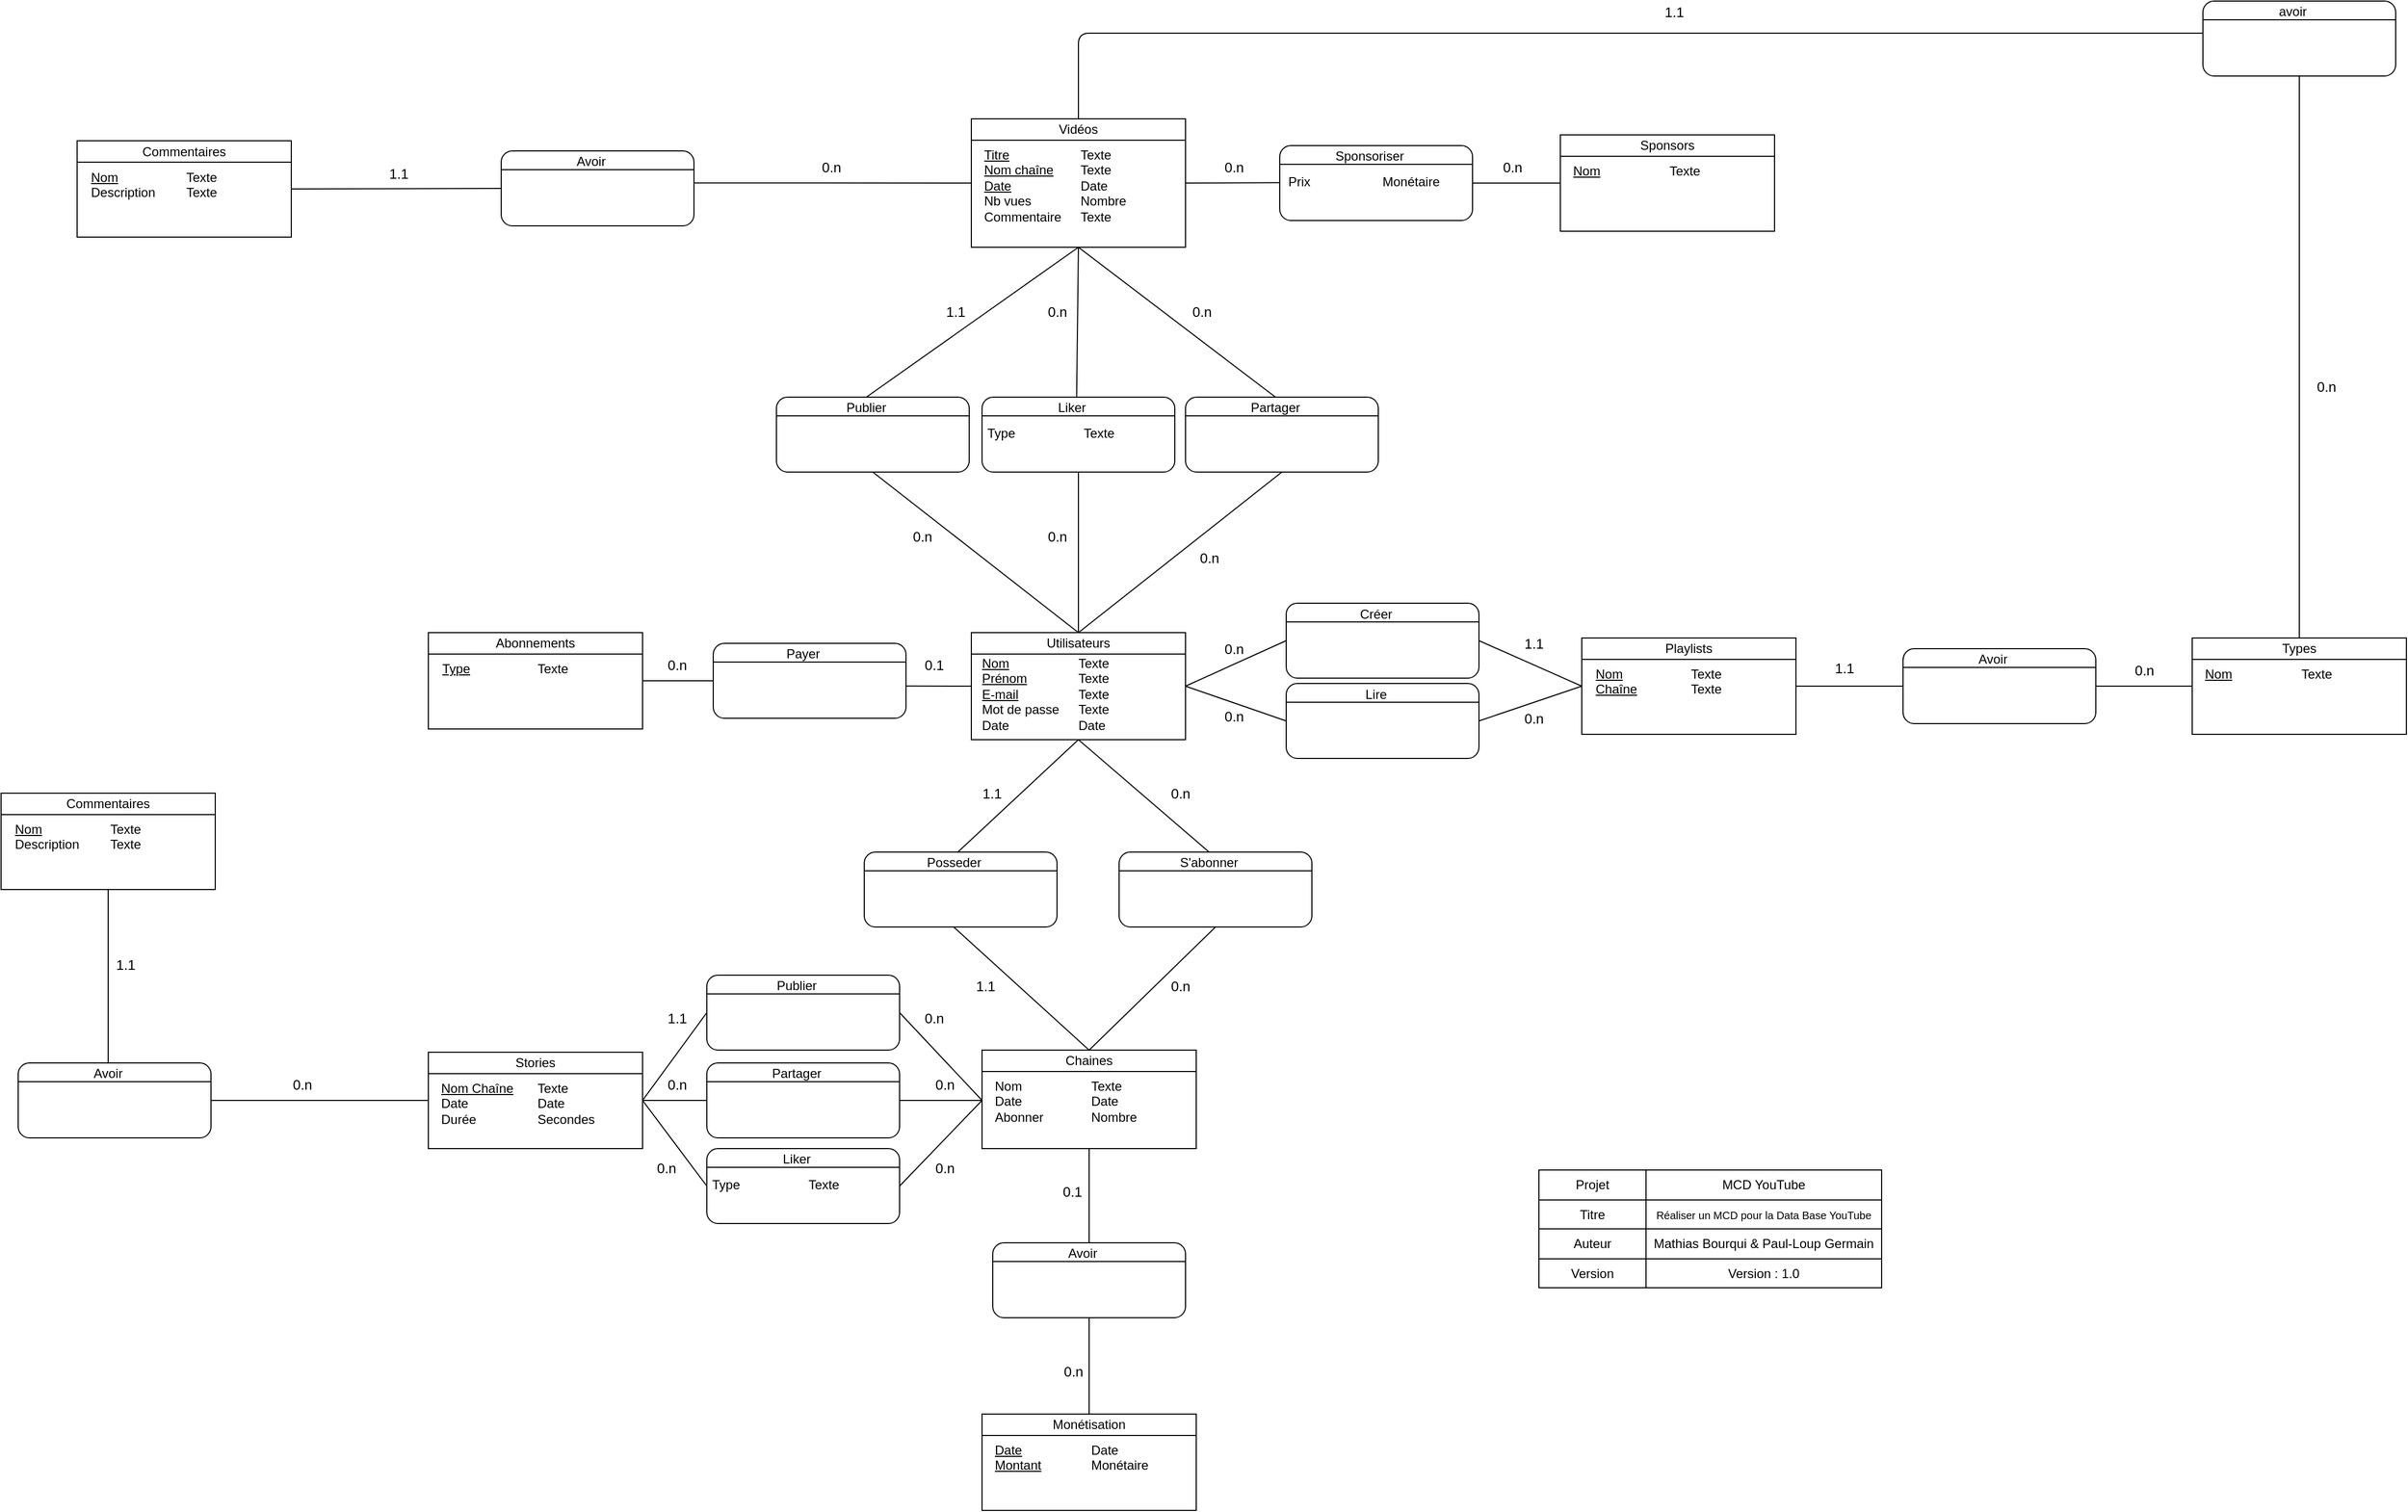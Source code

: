 <mxfile version="13.9.9" type="device"><diagram name="Page-1" id="2ca16b54-16f6-2749-3443-fa8db7711227"><mxGraphModel dx="4720" dy="3570" grid="1" gridSize="10" guides="1" tooltips="1" connect="1" arrows="1" fold="1" page="1" pageScale="1" pageWidth="1100" pageHeight="850" background="#ffffff" math="0" shadow="0"><root><mxCell id="0"/><mxCell id="1" parent="0"/><mxCell id="2ed32ef02a7f4228-1" value="&lt;div style=&quot;box-sizing: border-box ; width: 100% ; padding: 2px&quot;&gt;&lt;br&gt;&lt;/div&gt;" style="verticalAlign=top;align=center;overflow=fill;html=1;rounded=0;shadow=0;comic=0;labelBackgroundColor=none;strokeColor=#000000;strokeWidth=1;fillColor=#ffffff;fontFamily=Verdana;fontSize=12;fontColor=#000000;" parent="1" vertex="1"><mxGeometry x="570" y="250" width="200" height="100" as="geometry"/></mxCell><mxCell id="Gy9qdy7r6_L6vcuzWhop-12" value="&lt;div style=&quot;box-sizing: border-box ; width: 100% ; padding: 2px&quot;&gt;&lt;br&gt;&lt;/div&gt;" style="verticalAlign=top;align=center;overflow=fill;html=1;rounded=1;shadow=0;comic=0;labelBackgroundColor=none;strokeColor=#000000;strokeWidth=1;fillColor=#ffffff;fontFamily=Verdana;fontSize=12;fontColor=#000000;" parent="1" vertex="1"><mxGeometry x="388" y="30" width="180" height="70" as="geometry"/></mxCell><mxCell id="Gy9qdy7r6_L6vcuzWhop-16" value="&lt;div style=&quot;box-sizing: border-box ; width: 100% ; padding: 2px&quot;&gt;&lt;br&gt;&lt;/div&gt;" style="verticalAlign=top;align=center;overflow=fill;html=1;rounded=0;shadow=0;comic=0;labelBackgroundColor=none;strokeColor=#000000;strokeWidth=1;fillColor=#ffffff;fontFamily=Verdana;fontSize=12;fontColor=#000000;" parent="1" vertex="1"><mxGeometry x="570" y="-230" width="200" height="120" as="geometry"/></mxCell><mxCell id="SjU_2BTI9DgWFUzOwO9X-2" value="Utilisateurs" style="rounded=0;whiteSpace=wrap;html=1;" parent="1" vertex="1"><mxGeometry x="570" y="250" width="200" height="20" as="geometry"/></mxCell><mxCell id="SjU_2BTI9DgWFUzOwO9X-3" value="Vidéos" style="rounded=0;whiteSpace=wrap;html=1;" parent="1" vertex="1"><mxGeometry x="570" y="-230" width="200" height="20" as="geometry"/></mxCell><mxCell id="SjU_2BTI9DgWFUzOwO9X-4" value="&lt;u&gt;Nom&lt;/u&gt;&lt;br&gt;&lt;u&gt;Prénom&lt;/u&gt;&lt;br&gt;&lt;u&gt;E-mail&lt;/u&gt;&lt;br&gt;Mot de passe&lt;br&gt;Date" style="text;html=1;strokeColor=none;fillColor=none;align=left;verticalAlign=top;whiteSpace=wrap;rounded=0;" parent="1" vertex="1"><mxGeometry x="578" y="265" width="90" height="75" as="geometry"/></mxCell><mxCell id="SjU_2BTI9DgWFUzOwO9X-6" value="Texte&lt;br&gt;Texte&lt;br&gt;Texte&lt;br&gt;Texte&lt;br&gt;Date" style="text;html=1;strokeColor=none;fillColor=none;align=left;verticalAlign=top;whiteSpace=wrap;rounded=0;" parent="1" vertex="1"><mxGeometry x="668" y="265" width="90" height="75" as="geometry"/></mxCell><mxCell id="SjU_2BTI9DgWFUzOwO9X-8" value="&lt;u&gt;Titre&lt;/u&gt;&lt;br&gt;&lt;u&gt;Nom chaîne&lt;/u&gt;&lt;br&gt;&lt;u&gt;Date&lt;/u&gt;&lt;br&gt;Nb vues&lt;br&gt;Commentaire" style="text;html=1;strokeColor=none;fillColor=none;align=left;verticalAlign=top;whiteSpace=wrap;rounded=0;" parent="1" vertex="1"><mxGeometry x="580" y="-210" width="90" height="100" as="geometry"/></mxCell><mxCell id="SjU_2BTI9DgWFUzOwO9X-10" value="Texte&lt;br&gt;Texte&lt;br&gt;Date&lt;br&gt;Nombre&lt;br&gt;Texte" style="text;html=1;strokeColor=none;fillColor=none;align=left;verticalAlign=top;whiteSpace=wrap;rounded=0;" parent="1" vertex="1"><mxGeometry x="670" y="-210" width="90" height="100" as="geometry"/></mxCell><mxCell id="SjU_2BTI9DgWFUzOwO9X-13" value="" style="endArrow=none;html=1;entryX=1;entryY=0.25;entryDx=0;entryDy=0;exitX=0;exitY=0.25;exitDx=0;exitDy=0;" parent="1" source="Gy9qdy7r6_L6vcuzWhop-12" target="Gy9qdy7r6_L6vcuzWhop-12" edge="1"><mxGeometry width="50" height="50" relative="1" as="geometry"><mxPoint x="108" y="180" as="sourcePoint"/><mxPoint x="158" y="130" as="targetPoint"/></mxGeometry></mxCell><mxCell id="SjU_2BTI9DgWFUzOwO9X-14" value="Publier" style="text;html=1;strokeColor=none;fillColor=none;align=center;verticalAlign=middle;whiteSpace=wrap;rounded=0;" parent="1" vertex="1"><mxGeometry x="412" y="30" width="120" height="20" as="geometry"/></mxCell><mxCell id="T0Hc3pSAEqjk6suuljC6-1" value="" style="shape=table;html=1;whiteSpace=wrap;startSize=0;container=1;collapsible=0;childLayout=tableLayout;" parent="1" vertex="1"><mxGeometry x="1100" y="752" width="320" height="110" as="geometry"/></mxCell><mxCell id="T0Hc3pSAEqjk6suuljC6-2" value="" style="shape=partialRectangle;html=1;whiteSpace=wrap;collapsible=0;dropTarget=0;pointerEvents=0;fillColor=none;top=0;left=0;bottom=0;right=0;points=[[0,0.5],[1,0.5]];portConstraint=eastwest;" parent="T0Hc3pSAEqjk6suuljC6-1" vertex="1"><mxGeometry width="320" height="28" as="geometry"/></mxCell><mxCell id="T0Hc3pSAEqjk6suuljC6-3" value="Projet" style="shape=partialRectangle;html=1;whiteSpace=wrap;connectable=0;overflow=hidden;fillColor=none;top=0;left=0;bottom=0;right=0;" parent="T0Hc3pSAEqjk6suuljC6-2" vertex="1"><mxGeometry width="100" height="28" as="geometry"><mxRectangle width="100" height="28" as="alternateBounds"/></mxGeometry></mxCell><mxCell id="T0Hc3pSAEqjk6suuljC6-4" value="MCD YouTube" style="shape=partialRectangle;html=1;whiteSpace=wrap;connectable=0;overflow=hidden;fillColor=none;top=0;left=0;bottom=0;right=0;" parent="T0Hc3pSAEqjk6suuljC6-2" vertex="1"><mxGeometry x="100" width="220" height="28" as="geometry"><mxRectangle width="220" height="28" as="alternateBounds"/></mxGeometry></mxCell><mxCell id="T0Hc3pSAEqjk6suuljC6-5" value="" style="shape=partialRectangle;html=1;whiteSpace=wrap;collapsible=0;dropTarget=0;pointerEvents=0;fillColor=none;top=0;left=0;bottom=0;right=0;points=[[0,0.5],[1,0.5]];portConstraint=eastwest;" parent="T0Hc3pSAEqjk6suuljC6-1" vertex="1"><mxGeometry y="28" width="320" height="27" as="geometry"/></mxCell><mxCell id="T0Hc3pSAEqjk6suuljC6-6" value="Titre" style="shape=partialRectangle;html=1;whiteSpace=wrap;connectable=0;overflow=hidden;fillColor=none;top=0;left=0;bottom=0;right=0;" parent="T0Hc3pSAEqjk6suuljC6-5" vertex="1"><mxGeometry width="100" height="27" as="geometry"><mxRectangle width="100" height="27" as="alternateBounds"/></mxGeometry></mxCell><mxCell id="T0Hc3pSAEqjk6suuljC6-7" value="&lt;font style=&quot;font-size: 10px&quot;&gt;Réaliser un MCD pour la Data Base YouTube&lt;/font&gt;" style="shape=partialRectangle;html=1;whiteSpace=wrap;connectable=0;overflow=hidden;fillColor=none;top=0;left=0;bottom=0;right=0;" parent="T0Hc3pSAEqjk6suuljC6-5" vertex="1"><mxGeometry x="100" width="220" height="27" as="geometry"><mxRectangle width="220" height="27" as="alternateBounds"/></mxGeometry></mxCell><mxCell id="T0Hc3pSAEqjk6suuljC6-8" value="" style="shape=partialRectangle;html=1;whiteSpace=wrap;collapsible=0;dropTarget=0;pointerEvents=0;fillColor=none;top=0;left=0;bottom=0;right=0;points=[[0,0.5],[1,0.5]];portConstraint=eastwest;" parent="T0Hc3pSAEqjk6suuljC6-1" vertex="1"><mxGeometry y="55" width="320" height="28" as="geometry"/></mxCell><mxCell id="T0Hc3pSAEqjk6suuljC6-9" value="Auteur" style="shape=partialRectangle;html=1;whiteSpace=wrap;connectable=0;overflow=hidden;fillColor=none;top=0;left=0;bottom=0;right=0;" parent="T0Hc3pSAEqjk6suuljC6-8" vertex="1"><mxGeometry width="100" height="28" as="geometry"><mxRectangle width="100" height="28" as="alternateBounds"/></mxGeometry></mxCell><mxCell id="T0Hc3pSAEqjk6suuljC6-10" value="Mathias Bourqui &amp;amp; Paul-Loup Germain" style="shape=partialRectangle;html=1;whiteSpace=wrap;connectable=0;overflow=hidden;fillColor=none;top=0;left=0;bottom=0;right=0;" parent="T0Hc3pSAEqjk6suuljC6-8" vertex="1"><mxGeometry x="100" width="220" height="28" as="geometry"><mxRectangle width="220" height="28" as="alternateBounds"/></mxGeometry></mxCell><mxCell id="T0Hc3pSAEqjk6suuljC6-11" value="" style="shape=partialRectangle;html=1;whiteSpace=wrap;collapsible=0;dropTarget=0;pointerEvents=0;fillColor=none;top=0;left=0;bottom=0;right=0;points=[[0,0.5],[1,0.5]];portConstraint=eastwest;" parent="T0Hc3pSAEqjk6suuljC6-1" vertex="1"><mxGeometry y="83" width="320" height="27" as="geometry"/></mxCell><mxCell id="T0Hc3pSAEqjk6suuljC6-12" value="Version" style="shape=partialRectangle;html=1;whiteSpace=wrap;connectable=0;overflow=hidden;fillColor=none;top=0;left=0;bottom=0;right=0;" parent="T0Hc3pSAEqjk6suuljC6-11" vertex="1"><mxGeometry width="100" height="27" as="geometry"><mxRectangle width="100" height="27" as="alternateBounds"/></mxGeometry></mxCell><mxCell id="T0Hc3pSAEqjk6suuljC6-13" value="Version : 1.0" style="shape=partialRectangle;html=1;whiteSpace=wrap;connectable=0;overflow=hidden;fillColor=none;top=0;left=0;bottom=0;right=0;" parent="T0Hc3pSAEqjk6suuljC6-11" vertex="1"><mxGeometry x="100" width="220" height="27" as="geometry"><mxRectangle width="220" height="27" as="alternateBounds"/></mxGeometry></mxCell><mxCell id="DXN9fghOhobThYDQpGp4-1" value="&lt;div style=&quot;box-sizing: border-box ; width: 100% ; padding: 2px&quot;&gt;&lt;br&gt;&lt;/div&gt;" style="verticalAlign=top;align=center;overflow=fill;html=1;rounded=1;shadow=0;comic=0;labelBackgroundColor=none;strokeColor=#000000;strokeWidth=1;fillColor=#ffffff;fontFamily=Verdana;fontSize=12;fontColor=#000000;" parent="1" vertex="1"><mxGeometry x="580" y="30" width="180" height="70" as="geometry"/></mxCell><mxCell id="DXN9fghOhobThYDQpGp4-3" value="" style="endArrow=none;html=1;entryX=1;entryY=0.25;entryDx=0;entryDy=0;exitX=0;exitY=0.25;exitDx=0;exitDy=0;" parent="1" source="DXN9fghOhobThYDQpGp4-1" target="DXN9fghOhobThYDQpGp4-1" edge="1"><mxGeometry width="50" height="50" relative="1" as="geometry"><mxPoint x="300" y="180" as="sourcePoint"/><mxPoint x="350" y="130" as="targetPoint"/></mxGeometry></mxCell><mxCell id="DXN9fghOhobThYDQpGp4-4" value="Liker" style="text;html=1;strokeColor=none;fillColor=none;align=center;verticalAlign=middle;whiteSpace=wrap;rounded=0;" parent="1" vertex="1"><mxGeometry x="604" y="30" width="120" height="20" as="geometry"/></mxCell><mxCell id="DXN9fghOhobThYDQpGp4-9" value="&lt;div style=&quot;box-sizing: border-box ; width: 100% ; padding: 2px&quot;&gt;&lt;br&gt;&lt;/div&gt;" style="verticalAlign=top;align=center;overflow=fill;html=1;rounded=1;shadow=0;comic=0;labelBackgroundColor=none;strokeColor=#000000;strokeWidth=1;fillColor=#ffffff;fontFamily=Verdana;fontSize=12;fontColor=#000000;" parent="1" vertex="1"><mxGeometry x="770" y="30" width="180" height="70" as="geometry"/></mxCell><mxCell id="DXN9fghOhobThYDQpGp4-11" value="" style="endArrow=none;html=1;entryX=1;entryY=0.25;entryDx=0;entryDy=0;exitX=0;exitY=0.25;exitDx=0;exitDy=0;" parent="1" source="DXN9fghOhobThYDQpGp4-9" target="DXN9fghOhobThYDQpGp4-9" edge="1"><mxGeometry width="50" height="50" relative="1" as="geometry"><mxPoint x="490" y="180" as="sourcePoint"/><mxPoint x="540" y="130" as="targetPoint"/></mxGeometry></mxCell><mxCell id="DXN9fghOhobThYDQpGp4-12" value="Partager" style="text;html=1;strokeColor=none;fillColor=none;align=center;verticalAlign=middle;whiteSpace=wrap;rounded=0;" parent="1" vertex="1"><mxGeometry x="794" y="30" width="120" height="20" as="geometry"/></mxCell><mxCell id="DXN9fghOhobThYDQpGp4-14" value="" style="endArrow=none;html=1;entryX=0.5;entryY=1;entryDx=0;entryDy=0;exitX=0.5;exitY=0;exitDx=0;exitDy=0;" parent="1" source="SjU_2BTI9DgWFUzOwO9X-14" target="Gy9qdy7r6_L6vcuzWhop-16" edge="1"><mxGeometry width="50" height="50" relative="1" as="geometry"><mxPoint x="390" y="-100" as="sourcePoint"/><mxPoint x="440" y="-150" as="targetPoint"/></mxGeometry></mxCell><mxCell id="DXN9fghOhobThYDQpGp4-15" value="" style="endArrow=none;html=1;entryX=0.5;entryY=1;entryDx=0;entryDy=0;exitX=0.536;exitY=-0.033;exitDx=0;exitDy=0;exitPerimeter=0;" parent="1" source="DXN9fghOhobThYDQpGp4-4" target="Gy9qdy7r6_L6vcuzWhop-16" edge="1"><mxGeometry width="50" height="50" relative="1" as="geometry"><mxPoint x="600" y="-70" as="sourcePoint"/><mxPoint x="650" y="-120" as="targetPoint"/></mxGeometry></mxCell><mxCell id="DXN9fghOhobThYDQpGp4-17" value="" style="endArrow=none;html=1;entryX=0.5;entryY=1;entryDx=0;entryDy=0;exitX=0.5;exitY=0;exitDx=0;exitDy=0;" parent="1" source="DXN9fghOhobThYDQpGp4-12" target="Gy9qdy7r6_L6vcuzWhop-16" edge="1"><mxGeometry width="50" height="50" relative="1" as="geometry"><mxPoint x="910" y="-110" as="sourcePoint"/><mxPoint x="960" y="-160" as="targetPoint"/></mxGeometry></mxCell><mxCell id="DXN9fghOhobThYDQpGp4-18" value="" style="endArrow=none;html=1;entryX=0.5;entryY=0;entryDx=0;entryDy=0;exitX=0.5;exitY=1;exitDx=0;exitDy=0;" parent="1" source="Gy9qdy7r6_L6vcuzWhop-12" target="SjU_2BTI9DgWFUzOwO9X-2" edge="1"><mxGeometry width="50" height="50" relative="1" as="geometry"><mxPoint x="280" y="180" as="sourcePoint"/><mxPoint x="330" y="130" as="targetPoint"/></mxGeometry></mxCell><mxCell id="DXN9fghOhobThYDQpGp4-19" value="" style="endArrow=none;html=1;exitX=0.5;exitY=1;exitDx=0;exitDy=0;entryX=0.5;entryY=0;entryDx=0;entryDy=0;" parent="1" source="DXN9fghOhobThYDQpGp4-1" target="SjU_2BTI9DgWFUzOwO9X-2" edge="1"><mxGeometry width="50" height="50" relative="1" as="geometry"><mxPoint x="720" y="160" as="sourcePoint"/><mxPoint x="770" y="110" as="targetPoint"/></mxGeometry></mxCell><mxCell id="DXN9fghOhobThYDQpGp4-21" value="" style="endArrow=none;html=1;entryX=0.5;entryY=1;entryDx=0;entryDy=0;exitX=0.5;exitY=0;exitDx=0;exitDy=0;" parent="1" source="SjU_2BTI9DgWFUzOwO9X-2" target="DXN9fghOhobThYDQpGp4-9" edge="1"><mxGeometry width="50" height="50" relative="1" as="geometry"><mxPoint x="910" y="170" as="sourcePoint"/><mxPoint x="960" y="120" as="targetPoint"/></mxGeometry></mxCell><mxCell id="DXN9fghOhobThYDQpGp4-22" value="&lt;div style=&quot;box-sizing: border-box ; width: 100% ; padding: 2px&quot;&gt;&lt;br&gt;&lt;/div&gt;" style="verticalAlign=top;align=center;overflow=fill;html=1;rounded=0;shadow=0;comic=0;labelBackgroundColor=none;strokeColor=#000000;strokeWidth=1;fillColor=#ffffff;fontFamily=Verdana;fontSize=12;fontColor=#000000;" parent="1" vertex="1"><mxGeometry x="580" y="642" width="200" height="90" as="geometry"/></mxCell><mxCell id="DXN9fghOhobThYDQpGp4-23" value="Chaines" style="rounded=0;whiteSpace=wrap;html=1;" parent="1" vertex="1"><mxGeometry x="580" y="640" width="200" height="20" as="geometry"/></mxCell><mxCell id="DXN9fghOhobThYDQpGp4-24" value="Nom&lt;br&gt;Date&lt;br&gt;Abonner" style="text;html=1;strokeColor=none;fillColor=none;align=left;verticalAlign=top;whiteSpace=wrap;rounded=0;" parent="1" vertex="1"><mxGeometry x="590" y="660" width="90" height="60" as="geometry"/></mxCell><mxCell id="DXN9fghOhobThYDQpGp4-25" value="Texte&lt;br&gt;Date&lt;br&gt;Nombre" style="text;html=1;strokeColor=none;fillColor=none;align=left;verticalAlign=top;whiteSpace=wrap;rounded=0;" parent="1" vertex="1"><mxGeometry x="680" y="660" width="100" height="60" as="geometry"/></mxCell><mxCell id="DXN9fghOhobThYDQpGp4-30" value="&lt;div style=&quot;box-sizing: border-box ; width: 100% ; padding: 2px&quot;&gt;&lt;br&gt;&lt;/div&gt;" style="verticalAlign=top;align=center;overflow=fill;html=1;rounded=1;shadow=0;comic=0;labelBackgroundColor=none;strokeColor=#000000;strokeWidth=1;fillColor=#ffffff;fontFamily=Verdana;fontSize=12;fontColor=#000000;" parent="1" vertex="1"><mxGeometry x="708" y="455" width="180" height="70" as="geometry"/></mxCell><mxCell id="DXN9fghOhobThYDQpGp4-32" value="" style="endArrow=none;html=1;entryX=1;entryY=0.25;entryDx=0;entryDy=0;exitX=0;exitY=0.25;exitDx=0;exitDy=0;" parent="1" source="DXN9fghOhobThYDQpGp4-30" target="DXN9fghOhobThYDQpGp4-30" edge="1"><mxGeometry width="50" height="50" relative="1" as="geometry"><mxPoint x="428" y="605" as="sourcePoint"/><mxPoint x="478" y="555" as="targetPoint"/></mxGeometry></mxCell><mxCell id="DXN9fghOhobThYDQpGp4-33" value="S'abonner" style="text;html=1;strokeColor=none;fillColor=none;align=center;verticalAlign=middle;whiteSpace=wrap;rounded=0;" parent="1" vertex="1"><mxGeometry x="732" y="455" width="120" height="20" as="geometry"/></mxCell><mxCell id="DXN9fghOhobThYDQpGp4-40" value="&lt;div style=&quot;box-sizing: border-box ; width: 100% ; padding: 2px&quot;&gt;&lt;br&gt;&lt;/div&gt;" style="verticalAlign=top;align=center;overflow=fill;html=1;rounded=0;shadow=0;comic=0;labelBackgroundColor=none;strokeColor=#000000;strokeWidth=1;fillColor=#ffffff;fontFamily=Verdana;fontSize=12;fontColor=#000000;" parent="1" vertex="1"><mxGeometry x="63" y="250" width="200" height="90" as="geometry"/></mxCell><mxCell id="DXN9fghOhobThYDQpGp4-41" value="Abonnements" style="rounded=0;whiteSpace=wrap;html=1;" parent="1" vertex="1"><mxGeometry x="63" y="250" width="200" height="20" as="geometry"/></mxCell><mxCell id="DXN9fghOhobThYDQpGp4-42" value="&lt;u&gt;Type&lt;/u&gt;" style="text;html=1;strokeColor=none;fillColor=none;align=left;verticalAlign=top;whiteSpace=wrap;rounded=0;" parent="1" vertex="1"><mxGeometry x="74" y="270" width="90" height="60" as="geometry"/></mxCell><mxCell id="DXN9fghOhobThYDQpGp4-43" value="Texte" style="text;html=1;strokeColor=none;fillColor=none;align=left;verticalAlign=top;whiteSpace=wrap;rounded=0;" parent="1" vertex="1"><mxGeometry x="163" y="270" width="100" height="50" as="geometry"/></mxCell><mxCell id="DXN9fghOhobThYDQpGp4-44" value="&lt;div style=&quot;box-sizing: border-box ; width: 100% ; padding: 2px&quot;&gt;&lt;br&gt;&lt;/div&gt;" style="verticalAlign=top;align=center;overflow=fill;html=1;rounded=1;shadow=0;comic=0;labelBackgroundColor=none;strokeColor=#000000;strokeWidth=1;fillColor=#ffffff;fontFamily=Verdana;fontSize=12;fontColor=#000000;" parent="1" vertex="1"><mxGeometry x="329" y="260" width="180" height="70" as="geometry"/></mxCell><mxCell id="DXN9fghOhobThYDQpGp4-46" value="" style="endArrow=none;html=1;entryX=1;entryY=0.25;entryDx=0;entryDy=0;exitX=0;exitY=0.25;exitDx=0;exitDy=0;" parent="1" source="DXN9fghOhobThYDQpGp4-44" target="DXN9fghOhobThYDQpGp4-44" edge="1"><mxGeometry width="50" height="50" relative="1" as="geometry"><mxPoint x="49" y="410" as="sourcePoint"/><mxPoint x="99" y="360" as="targetPoint"/></mxGeometry></mxCell><mxCell id="DXN9fghOhobThYDQpGp4-47" value="Payer" style="text;html=1;strokeColor=none;fillColor=none;align=center;verticalAlign=middle;whiteSpace=wrap;rounded=0;" parent="1" vertex="1"><mxGeometry x="353" y="260" width="120" height="20" as="geometry"/></mxCell><mxCell id="DXN9fghOhobThYDQpGp4-50" value="&lt;div style=&quot;box-sizing: border-box ; width: 100% ; padding: 2px&quot;&gt;&lt;br&gt;&lt;/div&gt;" style="verticalAlign=top;align=center;overflow=fill;html=1;rounded=0;shadow=0;comic=0;labelBackgroundColor=none;strokeColor=#000000;strokeWidth=1;fillColor=#ffffff;fontFamily=Verdana;fontSize=12;fontColor=#000000;" parent="1" vertex="1"><mxGeometry x="1140" y="255" width="200" height="90" as="geometry"/></mxCell><mxCell id="DXN9fghOhobThYDQpGp4-51" value="Playlists" style="rounded=0;whiteSpace=wrap;html=1;" parent="1" vertex="1"><mxGeometry x="1140" y="255" width="200" height="20" as="geometry"/></mxCell><mxCell id="DXN9fghOhobThYDQpGp4-52" value="&lt;u&gt;Nom&lt;/u&gt;&lt;br&gt;&lt;u&gt;Chaîne&lt;/u&gt;&lt;br&gt;" style="text;html=1;strokeColor=none;fillColor=none;align=left;verticalAlign=top;whiteSpace=wrap;rounded=0;" parent="1" vertex="1"><mxGeometry x="1151" y="275" width="90" height="70" as="geometry"/></mxCell><mxCell id="DXN9fghOhobThYDQpGp4-53" value="Texte&lt;br&gt;Texte&lt;br&gt;" style="text;html=1;strokeColor=none;fillColor=none;align=left;verticalAlign=top;whiteSpace=wrap;rounded=0;" parent="1" vertex="1"><mxGeometry x="1240" y="275" width="90" height="70" as="geometry"/></mxCell><mxCell id="DXN9fghOhobThYDQpGp4-62" value="&lt;div style=&quot;box-sizing: border-box ; width: 100% ; padding: 2px&quot;&gt;&lt;br&gt;&lt;/div&gt;" style="verticalAlign=top;align=center;overflow=fill;html=1;rounded=1;shadow=0;comic=0;labelBackgroundColor=none;strokeColor=#000000;strokeWidth=1;fillColor=#ffffff;fontFamily=Verdana;fontSize=12;fontColor=#000000;" parent="1" vertex="1"><mxGeometry x="864" y="297.5" width="180" height="70" as="geometry"/></mxCell><mxCell id="DXN9fghOhobThYDQpGp4-64" value="" style="endArrow=none;html=1;entryX=1;entryY=0.25;entryDx=0;entryDy=0;exitX=0;exitY=0.25;exitDx=0;exitDy=0;" parent="1" source="DXN9fghOhobThYDQpGp4-62" target="DXN9fghOhobThYDQpGp4-62" edge="1"><mxGeometry width="50" height="50" relative="1" as="geometry"><mxPoint x="584" y="447.5" as="sourcePoint"/><mxPoint x="634" y="397.5" as="targetPoint"/></mxGeometry></mxCell><mxCell id="DXN9fghOhobThYDQpGp4-65" value="Lire" style="text;html=1;strokeColor=none;fillColor=none;align=center;verticalAlign=middle;whiteSpace=wrap;rounded=0;" parent="1" vertex="1"><mxGeometry x="888" y="297.5" width="120" height="20" as="geometry"/></mxCell><mxCell id="DXN9fghOhobThYDQpGp4-66" value="&lt;div style=&quot;box-sizing: border-box ; width: 100% ; padding: 2px&quot;&gt;&lt;br&gt;&lt;/div&gt;" style="verticalAlign=top;align=center;overflow=fill;html=1;rounded=1;shadow=0;comic=0;labelBackgroundColor=none;strokeColor=#000000;strokeWidth=1;fillColor=#ffffff;fontFamily=Verdana;fontSize=12;fontColor=#000000;" parent="1" vertex="1"><mxGeometry x="864" y="222.5" width="180" height="70" as="geometry"/></mxCell><mxCell id="DXN9fghOhobThYDQpGp4-68" value="" style="endArrow=none;html=1;entryX=1;entryY=0.25;entryDx=0;entryDy=0;exitX=0;exitY=0.25;exitDx=0;exitDy=0;" parent="1" source="DXN9fghOhobThYDQpGp4-66" target="DXN9fghOhobThYDQpGp4-66" edge="1"><mxGeometry width="50" height="50" relative="1" as="geometry"><mxPoint x="584" y="372.5" as="sourcePoint"/><mxPoint x="634" y="322.5" as="targetPoint"/></mxGeometry></mxCell><mxCell id="DXN9fghOhobThYDQpGp4-69" value="Créer" style="text;html=1;strokeColor=none;fillColor=none;align=center;verticalAlign=middle;whiteSpace=wrap;rounded=0;" parent="1" vertex="1"><mxGeometry x="888" y="222.5" width="120" height="20" as="geometry"/></mxCell><mxCell id="DXN9fghOhobThYDQpGp4-74" value="&lt;div style=&quot;box-sizing: border-box ; width: 100% ; padding: 2px&quot;&gt;&lt;br&gt;&lt;/div&gt;" style="verticalAlign=top;align=center;overflow=fill;html=1;rounded=0;shadow=0;comic=0;labelBackgroundColor=none;strokeColor=#000000;strokeWidth=1;fillColor=#ffffff;fontFamily=Verdana;fontSize=12;fontColor=#000000;" parent="1" vertex="1"><mxGeometry x="580" y="980" width="200" height="90" as="geometry"/></mxCell><mxCell id="DXN9fghOhobThYDQpGp4-75" value="Monétisation" style="rounded=0;whiteSpace=wrap;html=1;" parent="1" vertex="1"><mxGeometry x="580" y="980" width="200" height="20" as="geometry"/></mxCell><mxCell id="DXN9fghOhobThYDQpGp4-76" value="&lt;u&gt;Date&lt;br&gt;Montant&lt;/u&gt;" style="text;html=1;strokeColor=none;fillColor=none;align=left;verticalAlign=top;whiteSpace=wrap;rounded=0;" parent="1" vertex="1"><mxGeometry x="590" y="1000" width="90" height="60" as="geometry"/></mxCell><mxCell id="DXN9fghOhobThYDQpGp4-77" value="Date&lt;br&gt;Monétaire&lt;br&gt;" style="text;html=1;strokeColor=none;fillColor=none;align=left;verticalAlign=top;whiteSpace=wrap;rounded=0;" parent="1" vertex="1"><mxGeometry x="680" y="1000" width="100" height="60" as="geometry"/></mxCell><mxCell id="DXN9fghOhobThYDQpGp4-78" value="&lt;div style=&quot;box-sizing: border-box ; width: 100% ; padding: 2px&quot;&gt;&lt;br&gt;&lt;/div&gt;" style="verticalAlign=top;align=center;overflow=fill;html=1;rounded=1;shadow=0;comic=0;labelBackgroundColor=none;strokeColor=#000000;strokeWidth=1;fillColor=#ffffff;fontFamily=Verdana;fontSize=12;fontColor=#000000;" parent="1" vertex="1"><mxGeometry x="590" y="820" width="180" height="70" as="geometry"/></mxCell><mxCell id="DXN9fghOhobThYDQpGp4-80" value="" style="endArrow=none;html=1;entryX=1;entryY=0.25;entryDx=0;entryDy=0;exitX=0;exitY=0.25;exitDx=0;exitDy=0;" parent="1" source="DXN9fghOhobThYDQpGp4-78" target="DXN9fghOhobThYDQpGp4-78" edge="1"><mxGeometry width="50" height="50" relative="1" as="geometry"><mxPoint x="310" y="970" as="sourcePoint"/><mxPoint x="360" y="920" as="targetPoint"/></mxGeometry></mxCell><mxCell id="DXN9fghOhobThYDQpGp4-81" value="Avoir" style="text;html=1;strokeColor=none;fillColor=none;align=center;verticalAlign=middle;whiteSpace=wrap;rounded=0;" parent="1" vertex="1"><mxGeometry x="614" y="820" width="120" height="20" as="geometry"/></mxCell><mxCell id="DXN9fghOhobThYDQpGp4-82" value="" style="endArrow=none;html=1;entryX=0.5;entryY=1;entryDx=0;entryDy=0;" parent="1" target="DXN9fghOhobThYDQpGp4-22" edge="1"><mxGeometry width="50" height="50" relative="1" as="geometry"><mxPoint x="680" y="820" as="sourcePoint"/><mxPoint x="690" y="690" as="targetPoint"/></mxGeometry></mxCell><mxCell id="DXN9fghOhobThYDQpGp4-88" value="&lt;div style=&quot;box-sizing: border-box ; width: 100% ; padding: 2px&quot;&gt;&lt;br&gt;&lt;/div&gt;" style="verticalAlign=top;align=center;overflow=fill;html=1;rounded=1;shadow=0;comic=0;labelBackgroundColor=none;strokeColor=#000000;strokeWidth=1;fillColor=#ffffff;fontFamily=Verdana;fontSize=12;fontColor=#000000;" parent="1" vertex="1"><mxGeometry x="470" y="455" width="180" height="70" as="geometry"/></mxCell><mxCell id="DXN9fghOhobThYDQpGp4-90" value="" style="endArrow=none;html=1;entryX=1;entryY=0.25;entryDx=0;entryDy=0;exitX=0;exitY=0.25;exitDx=0;exitDy=0;" parent="1" source="DXN9fghOhobThYDQpGp4-88" target="DXN9fghOhobThYDQpGp4-88" edge="1"><mxGeometry width="50" height="50" relative="1" as="geometry"><mxPoint x="190" y="605" as="sourcePoint"/><mxPoint x="240" y="555" as="targetPoint"/></mxGeometry></mxCell><mxCell id="DXN9fghOhobThYDQpGp4-91" value="Posseder" style="text;html=1;strokeColor=none;fillColor=none;align=center;verticalAlign=middle;whiteSpace=wrap;rounded=0;" parent="1" vertex="1"><mxGeometry x="494" y="455" width="120" height="20" as="geometry"/></mxCell><mxCell id="DXN9fghOhobThYDQpGp4-94" value="" style="endArrow=none;html=1;entryX=0.464;entryY=1;entryDx=0;entryDy=0;entryPerimeter=0;exitX=0.5;exitY=0;exitDx=0;exitDy=0;" parent="1" source="DXN9fghOhobThYDQpGp4-23" target="DXN9fghOhobThYDQpGp4-88" edge="1"><mxGeometry width="50" height="50" relative="1" as="geometry"><mxPoint x="480" y="640" as="sourcePoint"/><mxPoint x="530" y="590" as="targetPoint"/></mxGeometry></mxCell><mxCell id="DXN9fghOhobThYDQpGp4-95" value="" style="endArrow=none;html=1;entryX=0.5;entryY=1;entryDx=0;entryDy=0;exitX=0.5;exitY=0;exitDx=0;exitDy=0;" parent="1" source="DXN9fghOhobThYDQpGp4-23" target="DXN9fghOhobThYDQpGp4-30" edge="1"><mxGeometry width="50" height="50" relative="1" as="geometry"><mxPoint x="972.48" y="700" as="sourcePoint"/><mxPoint x="810" y="600" as="targetPoint"/></mxGeometry></mxCell><mxCell id="R3XFue5YI3KKG-i04Tve-1" value="&lt;font style=&quot;font-size: 13px&quot;&gt;0.n&lt;/font&gt;" style="text;html=1;align=center;verticalAlign=middle;resizable=0;points=[];autosize=1;" parent="1" vertex="1"><mxGeometry x="509" y="150" width="30" height="20" as="geometry"/></mxCell><mxCell id="R3XFue5YI3KKG-i04Tve-2" value="&lt;font style=&quot;font-size: 13px&quot;&gt;1.1&lt;/font&gt;" style="text;html=1;align=center;verticalAlign=middle;resizable=0;points=[];autosize=1;" parent="1" vertex="1"><mxGeometry x="540" y="-60" width="30" height="20" as="geometry"/></mxCell><mxCell id="R3XFue5YI3KKG-i04Tve-3" value="&lt;font style=&quot;font-size: 13px&quot;&gt;0.n&lt;/font&gt;" style="text;html=1;align=center;verticalAlign=middle;resizable=0;points=[];autosize=1;" parent="1" vertex="1"><mxGeometry x="635" y="150" width="30" height="20" as="geometry"/></mxCell><mxCell id="R3XFue5YI3KKG-i04Tve-6" value="&lt;font style=&quot;font-size: 13px&quot;&gt;0.n&lt;/font&gt;" style="text;html=1;align=center;verticalAlign=middle;resizable=0;points=[];autosize=1;" parent="1" vertex="1"><mxGeometry x="635" y="-60" width="30" height="20" as="geometry"/></mxCell><mxCell id="R3XFue5YI3KKG-i04Tve-9" value="&lt;font style=&quot;font-size: 13px&quot;&gt;0.n&lt;/font&gt;" style="text;html=1;align=center;verticalAlign=middle;resizable=0;points=[];autosize=1;" parent="1" vertex="1"><mxGeometry x="777" y="170" width="30" height="20" as="geometry"/></mxCell><mxCell id="R3XFue5YI3KKG-i04Tve-10" value="&lt;font style=&quot;font-size: 13px&quot;&gt;0.n&lt;/font&gt;" style="text;html=1;align=center;verticalAlign=middle;resizable=0;points=[];autosize=1;" parent="1" vertex="1"><mxGeometry x="770" y="-60" width="30" height="20" as="geometry"/></mxCell><mxCell id="R3XFue5YI3KKG-i04Tve-12" value="" style="endArrow=none;html=1;entryX=1;entryY=0.5;entryDx=0;entryDy=0;exitX=0;exitY=0.5;exitDx=0;exitDy=0;" parent="1" source="DXN9fghOhobThYDQpGp4-44" target="DXN9fghOhobThYDQpGp4-43" edge="1"><mxGeometry width="50" height="50" relative="1" as="geometry"><mxPoint x="289" y="405" as="sourcePoint"/><mxPoint x="339" y="355" as="targetPoint"/></mxGeometry></mxCell><mxCell id="R3XFue5YI3KKG-i04Tve-13" value="&lt;font style=&quot;font-size: 13px&quot;&gt;0.1&lt;/font&gt;" style="text;html=1;align=center;verticalAlign=middle;resizable=0;points=[];autosize=1;" parent="1" vertex="1"><mxGeometry x="520" y="270" width="30" height="20" as="geometry"/></mxCell><mxCell id="R3XFue5YI3KKG-i04Tve-14" value="&lt;font style=&quot;font-size: 13px&quot;&gt;0.n&lt;/font&gt;" style="text;html=1;align=center;verticalAlign=middle;resizable=0;points=[];autosize=1;" parent="1" vertex="1"><mxGeometry x="280" y="270" width="30" height="20" as="geometry"/></mxCell><mxCell id="R3XFue5YI3KKG-i04Tve-17" value="" style="endArrow=none;html=1;entryX=0;entryY=0.5;entryDx=0;entryDy=0;exitX=1;exitY=0.5;exitDx=0;exitDy=0;" parent="1" source="DXN9fghOhobThYDQpGp4-66" target="DXN9fghOhobThYDQpGp4-50" edge="1"><mxGeometry width="50" height="50" relative="1" as="geometry"><mxPoint x="1070" y="340" as="sourcePoint"/><mxPoint x="1120" y="290" as="targetPoint"/></mxGeometry></mxCell><mxCell id="R3XFue5YI3KKG-i04Tve-18" value="" style="endArrow=none;html=1;exitX=1;exitY=0.5;exitDx=0;exitDy=0;" parent="1" source="DXN9fghOhobThYDQpGp4-62" edge="1"><mxGeometry width="50" height="50" relative="1" as="geometry"><mxPoint x="1060" y="380" as="sourcePoint"/><mxPoint x="1140" y="300" as="targetPoint"/></mxGeometry></mxCell><mxCell id="R3XFue5YI3KKG-i04Tve-19" value="&lt;font style=&quot;font-size: 13px&quot;&gt;0.n&lt;/font&gt;" style="text;html=1;align=center;verticalAlign=middle;resizable=0;points=[];autosize=1;" parent="1" vertex="1"><mxGeometry x="800" y="255" width="30" height="20" as="geometry"/></mxCell><mxCell id="R3XFue5YI3KKG-i04Tve-20" value="&lt;font style=&quot;font-size: 13px&quot;&gt;0.n&lt;/font&gt;" style="text;html=1;align=center;verticalAlign=middle;resizable=0;points=[];autosize=1;" parent="1" vertex="1"><mxGeometry x="800" y="317.5" width="30" height="20" as="geometry"/></mxCell><mxCell id="R3XFue5YI3KKG-i04Tve-22" value="Type" style="text;html=1;strokeColor=none;fillColor=none;align=left;verticalAlign=top;whiteSpace=wrap;rounded=0;" parent="1" vertex="1"><mxGeometry x="583" y="50" width="82" height="40" as="geometry"/></mxCell><mxCell id="R3XFue5YI3KKG-i04Tve-23" value="Texte" style="text;html=1;strokeColor=none;fillColor=none;align=left;verticalAlign=top;whiteSpace=wrap;rounded=0;" parent="1" vertex="1"><mxGeometry x="673" y="50" width="82" height="40" as="geometry"/></mxCell><mxCell id="R3XFue5YI3KKG-i04Tve-24" value="&lt;font style=&quot;font-size: 13px&quot;&gt;0.n&lt;/font&gt;" style="text;html=1;align=center;verticalAlign=middle;resizable=0;points=[];autosize=1;" parent="1" vertex="1"><mxGeometry x="1080" y="320" width="30" height="20" as="geometry"/></mxCell><mxCell id="R3XFue5YI3KKG-i04Tve-25" value="&lt;font style=&quot;font-size: 13px&quot;&gt;1.1&lt;/font&gt;" style="text;html=1;align=center;verticalAlign=middle;resizable=0;points=[];autosize=1;" parent="1" vertex="1"><mxGeometry x="1080" y="250" width="30" height="20" as="geometry"/></mxCell><mxCell id="ueKuM0vYyrDBjF_Af-RA-13" value="&lt;div style=&quot;box-sizing: border-box ; width: 100% ; padding: 2px&quot;&gt;&lt;br&gt;&lt;/div&gt;" style="verticalAlign=top;align=center;overflow=fill;html=1;rounded=1;shadow=0;comic=0;labelBackgroundColor=none;strokeColor=#000000;strokeWidth=1;fillColor=#ffffff;fontFamily=Verdana;fontSize=12;fontColor=#000000;" parent="1" vertex="1"><mxGeometry x="1440" y="265" width="180" height="70" as="geometry"/></mxCell><mxCell id="ueKuM0vYyrDBjF_Af-RA-15" value="" style="endArrow=none;html=1;entryX=1;entryY=0.25;entryDx=0;entryDy=0;exitX=0;exitY=0.25;exitDx=0;exitDy=0;" parent="1" source="ueKuM0vYyrDBjF_Af-RA-13" target="ueKuM0vYyrDBjF_Af-RA-13" edge="1"><mxGeometry width="50" height="50" relative="1" as="geometry"><mxPoint x="1160" y="415" as="sourcePoint"/><mxPoint x="1210" y="365" as="targetPoint"/></mxGeometry></mxCell><mxCell id="ueKuM0vYyrDBjF_Af-RA-16" value="Avoir" style="text;html=1;strokeColor=none;fillColor=none;align=center;verticalAlign=middle;whiteSpace=wrap;rounded=0;" parent="1" vertex="1"><mxGeometry x="1464" y="265" width="120" height="20" as="geometry"/></mxCell><mxCell id="ueKuM0vYyrDBjF_Af-RA-17" value="&lt;div style=&quot;box-sizing: border-box ; width: 100% ; padding: 2px&quot;&gt;&lt;br&gt;&lt;/div&gt;" style="verticalAlign=top;align=center;overflow=fill;html=1;rounded=0;shadow=0;comic=0;labelBackgroundColor=none;strokeColor=#000000;strokeWidth=1;fillColor=#ffffff;fontFamily=Verdana;fontSize=12;fontColor=#000000;" parent="1" vertex="1"><mxGeometry x="1710" y="255" width="200" height="90" as="geometry"/></mxCell><mxCell id="ueKuM0vYyrDBjF_Af-RA-18" value="Types" style="rounded=0;whiteSpace=wrap;html=1;" parent="1" vertex="1"><mxGeometry x="1710" y="255" width="200" height="20" as="geometry"/></mxCell><mxCell id="ueKuM0vYyrDBjF_Af-RA-19" value="&lt;u&gt;Nom&lt;/u&gt;" style="text;html=1;strokeColor=none;fillColor=none;align=left;verticalAlign=top;whiteSpace=wrap;rounded=0;" parent="1" vertex="1"><mxGeometry x="1720" y="275" width="90" height="60" as="geometry"/></mxCell><mxCell id="ueKuM0vYyrDBjF_Af-RA-20" value="Texte" style="text;html=1;strokeColor=none;fillColor=none;align=left;verticalAlign=top;whiteSpace=wrap;rounded=0;" parent="1" vertex="1"><mxGeometry x="1810" y="275" width="100" height="60" as="geometry"/></mxCell><mxCell id="ueKuM0vYyrDBjF_Af-RA-24" value="&lt;div style=&quot;box-sizing: border-box ; width: 100% ; padding: 2px&quot;&gt;&lt;br&gt;&lt;/div&gt;" style="verticalAlign=top;align=center;overflow=fill;html=1;rounded=1;shadow=0;comic=0;labelBackgroundColor=none;strokeColor=#000000;strokeWidth=1;fillColor=#ffffff;fontFamily=Verdana;fontSize=12;fontColor=#000000;" parent="1" vertex="1"><mxGeometry x="323" y="570" width="180" height="70" as="geometry"/></mxCell><mxCell id="ueKuM0vYyrDBjF_Af-RA-26" value="" style="endArrow=none;html=1;entryX=1;entryY=0.25;entryDx=0;entryDy=0;exitX=0;exitY=0.25;exitDx=0;exitDy=0;" parent="1" source="ueKuM0vYyrDBjF_Af-RA-24" target="ueKuM0vYyrDBjF_Af-RA-24" edge="1"><mxGeometry width="50" height="50" relative="1" as="geometry"><mxPoint x="43" y="720" as="sourcePoint"/><mxPoint x="93" y="670" as="targetPoint"/></mxGeometry></mxCell><mxCell id="ueKuM0vYyrDBjF_Af-RA-27" value="Publier" style="text;html=1;strokeColor=none;fillColor=none;align=center;verticalAlign=middle;whiteSpace=wrap;rounded=0;" parent="1" vertex="1"><mxGeometry x="347" y="570" width="120" height="20" as="geometry"/></mxCell><mxCell id="uT4sj3rJOa8fD04hG5ie-1" value="&lt;div style=&quot;box-sizing: border-box ; width: 100% ; padding: 2px&quot;&gt;&lt;br&gt;&lt;/div&gt;" style="verticalAlign=top;align=center;overflow=fill;html=1;rounded=0;shadow=0;comic=0;labelBackgroundColor=none;strokeColor=#000000;strokeWidth=1;fillColor=#ffffff;fontFamily=Verdana;fontSize=12;fontColor=#000000;" parent="1" vertex="1"><mxGeometry x="63" y="642" width="200" height="90" as="geometry"/></mxCell><mxCell id="uT4sj3rJOa8fD04hG5ie-2" value="Stories" style="rounded=0;whiteSpace=wrap;html=1;" parent="1" vertex="1"><mxGeometry x="63" y="642" width="200" height="20" as="geometry"/></mxCell><mxCell id="uT4sj3rJOa8fD04hG5ie-3" value="&lt;u&gt;Nom Chaîne&lt;/u&gt;&lt;br&gt;Date&lt;br&gt;Durée&lt;br&gt;" style="text;html=1;strokeColor=none;fillColor=none;align=left;verticalAlign=top;whiteSpace=wrap;rounded=0;" parent="1" vertex="1"><mxGeometry x="73" y="662" width="90" height="63" as="geometry"/></mxCell><mxCell id="uT4sj3rJOa8fD04hG5ie-4" value="Texte&lt;br&gt;Date&lt;br&gt;Secondes" style="text;html=1;strokeColor=none;fillColor=none;align=left;verticalAlign=top;whiteSpace=wrap;rounded=0;" parent="1" vertex="1"><mxGeometry x="163" y="662" width="87" height="63" as="geometry"/></mxCell><mxCell id="uT4sj3rJOa8fD04hG5ie-9" value="&lt;div style=&quot;box-sizing: border-box ; width: 100% ; padding: 2px&quot;&gt;&lt;br&gt;&lt;/div&gt;" style="verticalAlign=top;align=center;overflow=fill;html=1;rounded=0;shadow=0;comic=0;labelBackgroundColor=none;strokeColor=#000000;strokeWidth=1;fillColor=#ffffff;fontFamily=Verdana;fontSize=12;fontColor=#000000;" parent="1" vertex="1"><mxGeometry x="1120" y="-215" width="200" height="90" as="geometry"/></mxCell><mxCell id="uT4sj3rJOa8fD04hG5ie-10" value="Sponsors" style="rounded=0;whiteSpace=wrap;html=1;" parent="1" vertex="1"><mxGeometry x="1120" y="-215" width="200" height="20" as="geometry"/></mxCell><mxCell id="uT4sj3rJOa8fD04hG5ie-11" value="&lt;u&gt;Nom&lt;/u&gt;&lt;br&gt;" style="text;html=1;strokeColor=none;fillColor=none;align=left;verticalAlign=top;whiteSpace=wrap;rounded=0;" parent="1" vertex="1"><mxGeometry x="1130" y="-195" width="90" height="65" as="geometry"/></mxCell><mxCell id="uT4sj3rJOa8fD04hG5ie-12" value="Texte" style="text;html=1;strokeColor=none;fillColor=none;align=left;verticalAlign=top;whiteSpace=wrap;rounded=0;" parent="1" vertex="1"><mxGeometry x="1220" y="-195" width="100" height="65" as="geometry"/></mxCell><mxCell id="uT4sj3rJOa8fD04hG5ie-13" value="&lt;div style=&quot;box-sizing: border-box ; width: 100% ; padding: 2px&quot;&gt;&lt;br&gt;&lt;/div&gt;" style="verticalAlign=top;align=center;overflow=fill;html=1;rounded=1;shadow=0;comic=0;labelBackgroundColor=none;strokeColor=#000000;strokeWidth=1;fillColor=#ffffff;fontFamily=Verdana;fontSize=12;fontColor=#000000;" parent="1" vertex="1"><mxGeometry x="858" y="-205" width="180" height="70" as="geometry"/></mxCell><mxCell id="uT4sj3rJOa8fD04hG5ie-15" value="" style="endArrow=none;html=1;entryX=1;entryY=0.25;entryDx=0;entryDy=0;exitX=0;exitY=0.25;exitDx=0;exitDy=0;" parent="1" source="uT4sj3rJOa8fD04hG5ie-13" target="uT4sj3rJOa8fD04hG5ie-13" edge="1"><mxGeometry width="50" height="50" relative="1" as="geometry"><mxPoint x="578" y="-55" as="sourcePoint"/><mxPoint x="628" y="-105" as="targetPoint"/></mxGeometry></mxCell><mxCell id="uT4sj3rJOa8fD04hG5ie-16" value="Sponsoriser" style="text;html=1;strokeColor=none;fillColor=none;align=center;verticalAlign=middle;whiteSpace=wrap;rounded=0;" parent="1" vertex="1"><mxGeometry x="882" y="-205" width="120" height="20" as="geometry"/></mxCell><mxCell id="JaGWSrYXXbNKsZW8DJ6C-3" value="" style="endArrow=none;html=1;entryX=0.5;entryY=1;entryDx=0;entryDy=0;exitX=0.525;exitY=0.02;exitDx=0;exitDy=0;exitPerimeter=0;" parent="1" source="DXN9fghOhobThYDQpGp4-91" target="2ed32ef02a7f4228-1" edge="1"><mxGeometry width="50" height="50" relative="1" as="geometry"><mxPoint x="580" y="410" as="sourcePoint"/><mxPoint x="630" y="360" as="targetPoint"/></mxGeometry></mxCell><mxCell id="JaGWSrYXXbNKsZW8DJ6C-4" value="" style="endArrow=none;html=1;exitX=0.5;exitY=0;exitDx=0;exitDy=0;entryX=0.5;entryY=1;entryDx=0;entryDy=0;" parent="1" source="DXN9fghOhobThYDQpGp4-33" target="2ed32ef02a7f4228-1" edge="1"><mxGeometry width="50" height="50" relative="1" as="geometry"><mxPoint x="650" y="380" as="sourcePoint"/><mxPoint x="700" y="330" as="targetPoint"/></mxGeometry></mxCell><mxCell id="JaGWSrYXXbNKsZW8DJ6C-5" value="" style="endArrow=none;html=1;entryX=0;entryY=0.5;entryDx=0;entryDy=0;exitX=0.998;exitY=0.569;exitDx=0;exitDy=0;exitPerimeter=0;" parent="1" source="DXN9fghOhobThYDQpGp4-44" target="2ed32ef02a7f4228-1" edge="1"><mxGeometry width="50" height="50" relative="1" as="geometry"><mxPoint x="474" y="380" as="sourcePoint"/><mxPoint x="524" y="330" as="targetPoint"/></mxGeometry></mxCell><mxCell id="JaGWSrYXXbNKsZW8DJ6C-6" value="" style="endArrow=none;html=1;exitX=1;exitY=0.5;exitDx=0;exitDy=0;entryX=0;entryY=0.5;entryDx=0;entryDy=0;" parent="1" source="2ed32ef02a7f4228-1" target="DXN9fghOhobThYDQpGp4-66" edge="1"><mxGeometry width="50" height="50" relative="1" as="geometry"><mxPoint x="800" y="315" as="sourcePoint"/><mxPoint x="850" y="265" as="targetPoint"/></mxGeometry></mxCell><mxCell id="JaGWSrYXXbNKsZW8DJ6C-7" value="" style="endArrow=none;html=1;exitX=0;exitY=0.5;exitDx=0;exitDy=0;entryX=1;entryY=0.5;entryDx=0;entryDy=0;" parent="1" source="DXN9fghOhobThYDQpGp4-62" target="2ed32ef02a7f4228-1" edge="1"><mxGeometry width="50" height="50" relative="1" as="geometry"><mxPoint x="800" y="410" as="sourcePoint"/><mxPoint x="790" y="320" as="targetPoint"/></mxGeometry></mxCell><mxCell id="JaGWSrYXXbNKsZW8DJ6C-8" value="&lt;font style=&quot;font-size: 13px&quot;&gt;0.n&lt;/font&gt;" style="text;html=1;align=center;verticalAlign=middle;resizable=0;points=[];autosize=1;" parent="1" vertex="1"><mxGeometry x="800" y="-195" width="30" height="20" as="geometry"/></mxCell><mxCell id="JaGWSrYXXbNKsZW8DJ6C-9" value="" style="endArrow=none;html=1;entryX=1;entryY=0.5;entryDx=0;entryDy=0;exitX=0;exitY=0.494;exitDx=0;exitDy=0;exitPerimeter=0;" parent="1" source="uT4sj3rJOa8fD04hG5ie-13" target="Gy9qdy7r6_L6vcuzWhop-16" edge="1"><mxGeometry width="50" height="50" relative="1" as="geometry"><mxPoint x="800" y="-100" as="sourcePoint"/><mxPoint x="790" y="-160" as="targetPoint"/></mxGeometry></mxCell><mxCell id="JaGWSrYXXbNKsZW8DJ6C-10" value="&lt;font style=&quot;font-size: 13px&quot;&gt;0.n&lt;/font&gt;" style="text;html=1;align=center;verticalAlign=middle;resizable=0;points=[];autosize=1;" parent="1" vertex="1"><mxGeometry x="1060" y="-195" width="30" height="20" as="geometry"/></mxCell><mxCell id="JaGWSrYXXbNKsZW8DJ6C-11" value="" style="endArrow=none;html=1;entryX=0;entryY=0.5;entryDx=0;entryDy=0;exitX=1;exitY=0.5;exitDx=0;exitDy=0;" parent="1" source="uT4sj3rJOa8fD04hG5ie-13" target="uT4sj3rJOa8fD04hG5ie-9" edge="1"><mxGeometry width="50" height="50" relative="1" as="geometry"><mxPoint x="1050" y="-80" as="sourcePoint"/><mxPoint x="1100" y="-130" as="targetPoint"/></mxGeometry></mxCell><mxCell id="JaGWSrYXXbNKsZW8DJ6C-12" value="Prix&lt;span style=&quot;color: rgba(0 , 0 , 0 , 0) ; font-family: monospace ; font-size: 0px&quot;&gt;%3CmxGraphModel%3E%3Croot%3E%3CmxCell%20id%3D%220%22%2F%3E%3CmxCell%20id%3D%221%22%20parent%3D%220%22%2F%3E%3CmxCell%20id%3D%222%22%20value%3D%22Texte%22%20style%3D%22text%3Bhtml%3D1%3BstrokeColor%3Dnone%3BfillColor%3Dnone%3Balign%3Dleft%3BverticalAlign%3Dtop%3BwhiteSpace%3Dwrap%3Brounded%3D0%3B%22%20vertex%3D%221%22%20parent%3D%221%22%3E%3CmxGeometry%20x%3D%221220%22%20y%3D%22-195%22%20width%3D%22100%22%20height%3D%2265%22%20as%3D%22geometry%22%2F%3E%3C%2FmxCell%3E%3C%2Froot%3E%3C%2FmxGraphModel%3E&lt;/span&gt;" style="text;html=1;strokeColor=none;fillColor=none;align=left;verticalAlign=top;whiteSpace=wrap;rounded=0;" parent="1" vertex="1"><mxGeometry x="864" y="-185" width="86" height="35" as="geometry"/></mxCell><mxCell id="JaGWSrYXXbNKsZW8DJ6C-13" value="Monétaire" style="text;html=1;strokeColor=none;fillColor=none;align=left;verticalAlign=top;whiteSpace=wrap;rounded=0;" parent="1" vertex="1"><mxGeometry x="952" y="-185" width="86" height="35" as="geometry"/></mxCell><mxCell id="JaGWSrYXXbNKsZW8DJ6C-14" value="" style="endArrow=none;html=1;entryX=0;entryY=0.5;entryDx=0;entryDy=0;exitX=1;exitY=0.5;exitDx=0;exitDy=0;" parent="1" source="DXN9fghOhobThYDQpGp4-50" target="ueKuM0vYyrDBjF_Af-RA-13" edge="1"><mxGeometry width="50" height="50" relative="1" as="geometry"><mxPoint x="1320" y="380" as="sourcePoint"/><mxPoint x="1370" y="330" as="targetPoint"/></mxGeometry></mxCell><mxCell id="JaGWSrYXXbNKsZW8DJ6C-15" value="" style="endArrow=none;html=1;entryX=0;entryY=0.5;entryDx=0;entryDy=0;exitX=1;exitY=0.5;exitDx=0;exitDy=0;" parent="1" source="ueKuM0vYyrDBjF_Af-RA-13" target="ueKuM0vYyrDBjF_Af-RA-17" edge="1"><mxGeometry width="50" height="50" relative="1" as="geometry"><mxPoint x="1320" y="380" as="sourcePoint"/><mxPoint x="1370" y="330" as="targetPoint"/></mxGeometry></mxCell><mxCell id="JaGWSrYXXbNKsZW8DJ6C-16" value="&lt;font style=&quot;font-size: 13px&quot;&gt;1.1&lt;/font&gt;" style="text;html=1;align=center;verticalAlign=middle;resizable=0;points=[];autosize=1;" parent="1" vertex="1"><mxGeometry x="1370" y="272.5" width="30" height="20" as="geometry"/></mxCell><mxCell id="JaGWSrYXXbNKsZW8DJ6C-17" value="&lt;font style=&quot;font-size: 13px&quot;&gt;0.n&lt;/font&gt;" style="text;html=1;align=center;verticalAlign=middle;resizable=0;points=[];autosize=1;" parent="1" vertex="1"><mxGeometry x="1650" y="275" width="30" height="20" as="geometry"/></mxCell><mxCell id="JaGWSrYXXbNKsZW8DJ6C-18" value="" style="endArrow=none;html=1;exitX=0.5;exitY=0;exitDx=0;exitDy=0;entryX=0;entryY=0.429;entryDx=0;entryDy=0;entryPerimeter=0;" parent="1" source="SjU_2BTI9DgWFUzOwO9X-3" target="JaGWSrYXXbNKsZW8DJ6C-19" edge="1"><mxGeometry width="50" height="50" relative="1" as="geometry"><mxPoint x="668" y="-250" as="sourcePoint"/><mxPoint x="1620" y="-310" as="targetPoint"/><Array as="points"><mxPoint x="670" y="-310"/></Array></mxGeometry></mxCell><mxCell id="JaGWSrYXXbNKsZW8DJ6C-19" value="&lt;div style=&quot;box-sizing: border-box ; width: 100% ; padding: 2px&quot;&gt;&lt;br&gt;&lt;/div&gt;" style="verticalAlign=top;align=center;overflow=fill;html=1;rounded=1;shadow=0;comic=0;labelBackgroundColor=none;strokeColor=#000000;strokeWidth=1;fillColor=#ffffff;fontFamily=Verdana;fontSize=12;fontColor=#000000;" parent="1" vertex="1"><mxGeometry x="1720" y="-340" width="180" height="70" as="geometry"/></mxCell><mxCell id="JaGWSrYXXbNKsZW8DJ6C-20" value="" style="endArrow=none;html=1;entryX=1;entryY=0.25;entryDx=0;entryDy=0;exitX=0;exitY=0.25;exitDx=0;exitDy=0;" parent="1" source="JaGWSrYXXbNKsZW8DJ6C-19" target="JaGWSrYXXbNKsZW8DJ6C-19" edge="1"><mxGeometry width="50" height="50" relative="1" as="geometry"><mxPoint x="1440" y="-190" as="sourcePoint"/><mxPoint x="1490" y="-240" as="targetPoint"/></mxGeometry></mxCell><mxCell id="JaGWSrYXXbNKsZW8DJ6C-21" value="avoir" style="text;html=1;strokeColor=none;fillColor=none;align=center;verticalAlign=middle;whiteSpace=wrap;rounded=0;" parent="1" vertex="1"><mxGeometry x="1744" y="-340" width="120" height="20" as="geometry"/></mxCell><mxCell id="JaGWSrYXXbNKsZW8DJ6C-22" value="" style="endArrow=none;html=1;entryX=0.5;entryY=1;entryDx=0;entryDy=0;exitX=0.5;exitY=0;exitDx=0;exitDy=0;" parent="1" source="ueKuM0vYyrDBjF_Af-RA-17" target="JaGWSrYXXbNKsZW8DJ6C-19" edge="1"><mxGeometry width="50" height="50" relative="1" as="geometry"><mxPoint x="1810" y="250" as="sourcePoint"/><mxPoint x="1860" y="-100" as="targetPoint"/></mxGeometry></mxCell><mxCell id="JaGWSrYXXbNKsZW8DJ6C-23" value="&lt;font style=&quot;font-size: 13px&quot;&gt;1.1&lt;/font&gt;" style="text;html=1;align=center;verticalAlign=middle;resizable=0;points=[];autosize=1;" parent="1" vertex="1"><mxGeometry x="1211" y="-340" width="30" height="20" as="geometry"/></mxCell><mxCell id="JaGWSrYXXbNKsZW8DJ6C-24" value="&lt;font style=&quot;font-size: 13px&quot;&gt;0.n&lt;/font&gt;" style="text;html=1;align=center;verticalAlign=middle;resizable=0;points=[];autosize=1;" parent="1" vertex="1"><mxGeometry x="1820" y="10" width="30" height="20" as="geometry"/></mxCell><mxCell id="JaGWSrYXXbNKsZW8DJ6C-25" value="&lt;font style=&quot;font-size: 13px&quot;&gt;0.n&lt;/font&gt;" style="text;html=1;align=center;verticalAlign=middle;resizable=0;points=[];autosize=1;" parent="1" vertex="1"><mxGeometry x="750" y="390" width="30" height="20" as="geometry"/></mxCell><mxCell id="JaGWSrYXXbNKsZW8DJ6C-26" value="&lt;font style=&quot;font-size: 13px&quot;&gt;1.1&lt;/font&gt;" style="text;html=1;align=center;verticalAlign=middle;resizable=0;points=[];autosize=1;" parent="1" vertex="1"><mxGeometry x="574" y="390" width="30" height="20" as="geometry"/></mxCell><mxCell id="JaGWSrYXXbNKsZW8DJ6C-27" value="&lt;font style=&quot;font-size: 13px&quot;&gt;1.1&lt;/font&gt;" style="text;html=1;align=center;verticalAlign=middle;resizable=0;points=[];autosize=1;" parent="1" vertex="1"><mxGeometry x="568" y="570" width="30" height="20" as="geometry"/></mxCell><mxCell id="JaGWSrYXXbNKsZW8DJ6C-28" value="&lt;font style=&quot;font-size: 13px&quot;&gt;0.n&lt;/font&gt;" style="text;html=1;align=center;verticalAlign=middle;resizable=0;points=[];autosize=1;" parent="1" vertex="1"><mxGeometry x="750" y="570" width="30" height="20" as="geometry"/></mxCell><mxCell id="JaGWSrYXXbNKsZW8DJ6C-42" value="&lt;div style=&quot;box-sizing: border-box ; width: 100% ; padding: 2px&quot;&gt;&lt;br&gt;&lt;/div&gt;" style="verticalAlign=top;align=center;overflow=fill;html=1;rounded=1;shadow=0;comic=0;labelBackgroundColor=none;strokeColor=#000000;strokeWidth=1;fillColor=#ffffff;fontFamily=Verdana;fontSize=12;fontColor=#000000;" parent="1" vertex="1"><mxGeometry x="323" y="732" width="180" height="70" as="geometry"/></mxCell><mxCell id="JaGWSrYXXbNKsZW8DJ6C-43" value="" style="endArrow=none;html=1;entryX=1;entryY=0.25;entryDx=0;entryDy=0;exitX=0;exitY=0.25;exitDx=0;exitDy=0;" parent="1" source="JaGWSrYXXbNKsZW8DJ6C-42" target="JaGWSrYXXbNKsZW8DJ6C-42" edge="1"><mxGeometry width="50" height="50" relative="1" as="geometry"><mxPoint x="43" y="882" as="sourcePoint"/><mxPoint x="93" y="832" as="targetPoint"/></mxGeometry></mxCell><mxCell id="JaGWSrYXXbNKsZW8DJ6C-44" value="Liker" style="text;html=1;strokeColor=none;fillColor=none;align=center;verticalAlign=middle;whiteSpace=wrap;rounded=0;" parent="1" vertex="1"><mxGeometry x="347" y="732" width="120" height="20" as="geometry"/></mxCell><mxCell id="JaGWSrYXXbNKsZW8DJ6C-48" value="&lt;div style=&quot;box-sizing: border-box ; width: 100% ; padding: 2px&quot;&gt;&lt;br&gt;&lt;/div&gt;" style="verticalAlign=top;align=center;overflow=fill;html=1;rounded=1;shadow=0;comic=0;labelBackgroundColor=none;strokeColor=#000000;strokeWidth=1;fillColor=#ffffff;fontFamily=Verdana;fontSize=12;fontColor=#000000;" parent="1" vertex="1"><mxGeometry x="323" y="652" width="180" height="70" as="geometry"/></mxCell><mxCell id="JaGWSrYXXbNKsZW8DJ6C-49" value="" style="endArrow=none;html=1;entryX=1;entryY=0.25;entryDx=0;entryDy=0;exitX=0;exitY=0.25;exitDx=0;exitDy=0;" parent="1" source="JaGWSrYXXbNKsZW8DJ6C-48" target="JaGWSrYXXbNKsZW8DJ6C-48" edge="1"><mxGeometry width="50" height="50" relative="1" as="geometry"><mxPoint x="43" y="802" as="sourcePoint"/><mxPoint x="93" y="752" as="targetPoint"/></mxGeometry></mxCell><mxCell id="JaGWSrYXXbNKsZW8DJ6C-50" value="Partager" style="text;html=1;strokeColor=none;fillColor=none;align=center;verticalAlign=middle;whiteSpace=wrap;rounded=0;" parent="1" vertex="1"><mxGeometry x="347" y="652" width="120" height="20" as="geometry"/></mxCell><mxCell id="JaGWSrYXXbNKsZW8DJ6C-51" value="Type" style="text;html=1;strokeColor=none;fillColor=none;align=left;verticalAlign=top;whiteSpace=wrap;rounded=0;" parent="1" vertex="1"><mxGeometry x="326" y="752" width="82" height="40" as="geometry"/></mxCell><mxCell id="JaGWSrYXXbNKsZW8DJ6C-52" value="Texte" style="text;html=1;strokeColor=none;fillColor=none;align=left;verticalAlign=top;whiteSpace=wrap;rounded=0;" parent="1" vertex="1"><mxGeometry x="416" y="752" width="82" height="40" as="geometry"/></mxCell><mxCell id="JaGWSrYXXbNKsZW8DJ6C-53" value="" style="endArrow=none;html=1;entryX=0;entryY=0.5;entryDx=0;entryDy=0;exitX=1;exitY=0.5;exitDx=0;exitDy=0;" parent="1" source="ueKuM0vYyrDBjF_Af-RA-24" target="DXN9fghOhobThYDQpGp4-22" edge="1"><mxGeometry width="50" height="50" relative="1" as="geometry"><mxPoint x="500" y="640" as="sourcePoint"/><mxPoint x="540" y="700" as="targetPoint"/></mxGeometry></mxCell><mxCell id="JaGWSrYXXbNKsZW8DJ6C-54" value="" style="endArrow=none;html=1;entryX=0;entryY=0.5;entryDx=0;entryDy=0;exitX=1;exitY=0.5;exitDx=0;exitDy=0;" parent="1" source="JaGWSrYXXbNKsZW8DJ6C-48" target="DXN9fghOhobThYDQpGp4-22" edge="1"><mxGeometry width="50" height="50" relative="1" as="geometry"><mxPoint x="500" y="640" as="sourcePoint"/><mxPoint x="550" y="590" as="targetPoint"/></mxGeometry></mxCell><mxCell id="JaGWSrYXXbNKsZW8DJ6C-56" value="" style="endArrow=none;html=1;entryX=0;entryY=0.5;entryDx=0;entryDy=0;exitX=1;exitY=0.5;exitDx=0;exitDy=0;" parent="1" source="JaGWSrYXXbNKsZW8DJ6C-42" target="DXN9fghOhobThYDQpGp4-22" edge="1"><mxGeometry width="50" height="50" relative="1" as="geometry"><mxPoint x="500" y="640" as="sourcePoint"/><mxPoint x="550" y="590" as="targetPoint"/></mxGeometry></mxCell><mxCell id="JaGWSrYXXbNKsZW8DJ6C-57" value="" style="endArrow=none;html=1;entryX=0;entryY=0.5;entryDx=0;entryDy=0;exitX=1;exitY=0.5;exitDx=0;exitDy=0;" parent="1" source="uT4sj3rJOa8fD04hG5ie-1" target="ueKuM0vYyrDBjF_Af-RA-24" edge="1"><mxGeometry width="50" height="50" relative="1" as="geometry"><mxPoint x="280" y="680" as="sourcePoint"/><mxPoint x="294" y="540" as="targetPoint"/></mxGeometry></mxCell><mxCell id="JaGWSrYXXbNKsZW8DJ6C-58" value="" style="endArrow=none;html=1;entryX=1;entryY=0.5;entryDx=0;entryDy=0;exitX=0;exitY=0.5;exitDx=0;exitDy=0;" parent="1" source="JaGWSrYXXbNKsZW8DJ6C-48" target="uT4sj3rJOa8fD04hG5ie-1" edge="1"><mxGeometry width="50" height="50" relative="1" as="geometry"><mxPoint x="500" y="640" as="sourcePoint"/><mxPoint x="550" y="590" as="targetPoint"/></mxGeometry></mxCell><mxCell id="JaGWSrYXXbNKsZW8DJ6C-60" value="" style="endArrow=none;html=1;entryX=1;entryY=0.5;entryDx=0;entryDy=0;exitX=0;exitY=0.5;exitDx=0;exitDy=0;" parent="1" source="JaGWSrYXXbNKsZW8DJ6C-42" target="uT4sj3rJOa8fD04hG5ie-1" edge="1"><mxGeometry width="50" height="50" relative="1" as="geometry"><mxPoint x="500" y="640" as="sourcePoint"/><mxPoint x="550" y="590" as="targetPoint"/></mxGeometry></mxCell><mxCell id="JaGWSrYXXbNKsZW8DJ6C-61" value="&lt;font style=&quot;font-size: 13px&quot;&gt;1.1&lt;/font&gt;" style="text;html=1;align=center;verticalAlign=middle;resizable=0;points=[];autosize=1;" parent="1" vertex="1"><mxGeometry x="280" y="600" width="30" height="20" as="geometry"/></mxCell><mxCell id="JaGWSrYXXbNKsZW8DJ6C-62" value="&lt;font style=&quot;font-size: 13px&quot;&gt;0.n&lt;/font&gt;" style="text;html=1;align=center;verticalAlign=middle;resizable=0;points=[];autosize=1;" parent="1" vertex="1"><mxGeometry x="520" y="600" width="30" height="20" as="geometry"/></mxCell><mxCell id="JaGWSrYXXbNKsZW8DJ6C-63" value="&lt;font style=&quot;font-size: 13px&quot;&gt;0.n&lt;/font&gt;" style="text;html=1;align=center;verticalAlign=middle;resizable=0;points=[];autosize=1;" parent="1" vertex="1"><mxGeometry x="270" y="740" width="30" height="20" as="geometry"/></mxCell><mxCell id="JaGWSrYXXbNKsZW8DJ6C-64" value="&lt;font style=&quot;font-size: 13px&quot;&gt;0.n&lt;/font&gt;" style="text;html=1;align=center;verticalAlign=middle;resizable=0;points=[];autosize=1;" parent="1" vertex="1"><mxGeometry x="530" y="740" width="30" height="20" as="geometry"/></mxCell><mxCell id="JaGWSrYXXbNKsZW8DJ6C-67" value="&lt;font style=&quot;font-size: 13px&quot;&gt;0.n&lt;/font&gt;" style="text;html=1;align=center;verticalAlign=middle;resizable=0;points=[];autosize=1;" parent="1" vertex="1"><mxGeometry x="280" y="662" width="30" height="20" as="geometry"/></mxCell><mxCell id="JaGWSrYXXbNKsZW8DJ6C-68" value="&lt;font style=&quot;font-size: 13px&quot;&gt;0.n&lt;/font&gt;" style="text;html=1;align=center;verticalAlign=middle;resizable=0;points=[];autosize=1;" parent="1" vertex="1"><mxGeometry x="530" y="662" width="30" height="20" as="geometry"/></mxCell><mxCell id="JaGWSrYXXbNKsZW8DJ6C-69" value="" style="endArrow=none;html=1;entryX=0.5;entryY=1;entryDx=0;entryDy=0;exitX=0.5;exitY=0;exitDx=0;exitDy=0;" parent="1" source="DXN9fghOhobThYDQpGp4-75" target="DXN9fghOhobThYDQpGp4-78" edge="1"><mxGeometry width="50" height="50" relative="1" as="geometry"><mxPoint x="639" y="960" as="sourcePoint"/><mxPoint x="689" y="910" as="targetPoint"/></mxGeometry></mxCell><mxCell id="JaGWSrYXXbNKsZW8DJ6C-70" value="&lt;font style=&quot;font-size: 13px&quot;&gt;0.1&lt;/font&gt;" style="text;html=1;align=center;verticalAlign=middle;resizable=0;points=[];autosize=1;" parent="1" vertex="1"><mxGeometry x="649" y="762" width="30" height="20" as="geometry"/></mxCell><mxCell id="JaGWSrYXXbNKsZW8DJ6C-71" value="&lt;font style=&quot;font-size: 13px&quot;&gt;0.n&lt;/font&gt;" style="text;html=1;align=center;verticalAlign=middle;resizable=0;points=[];autosize=1;" parent="1" vertex="1"><mxGeometry x="650" y="930" width="30" height="20" as="geometry"/></mxCell><mxCell id="JaGWSrYXXbNKsZW8DJ6C-73" value="&lt;div style=&quot;box-sizing: border-box ; width: 100% ; padding: 2px&quot;&gt;&lt;br&gt;&lt;/div&gt;" style="verticalAlign=top;align=center;overflow=fill;html=1;rounded=0;shadow=0;comic=0;labelBackgroundColor=none;strokeColor=#000000;strokeWidth=1;fillColor=#ffffff;fontFamily=Verdana;fontSize=12;fontColor=#000000;" parent="1" vertex="1"><mxGeometry x="-265" y="-209.5" width="200" height="90" as="geometry"/></mxCell><mxCell id="JaGWSrYXXbNKsZW8DJ6C-74" value="Commentaires" style="rounded=0;whiteSpace=wrap;html=1;" parent="1" vertex="1"><mxGeometry x="-265" y="-209.5" width="200" height="20" as="geometry"/></mxCell><mxCell id="JaGWSrYXXbNKsZW8DJ6C-75" value="&lt;u&gt;Nom&lt;/u&gt;&lt;br&gt;Description" style="text;html=1;strokeColor=none;fillColor=none;align=left;verticalAlign=top;whiteSpace=wrap;rounded=0;" parent="1" vertex="1"><mxGeometry x="-254" y="-189.5" width="90" height="60" as="geometry"/></mxCell><mxCell id="JaGWSrYXXbNKsZW8DJ6C-76" value="Texte&lt;br&gt;Texte" style="text;html=1;strokeColor=none;fillColor=none;align=left;verticalAlign=top;whiteSpace=wrap;rounded=0;" parent="1" vertex="1"><mxGeometry x="-165" y="-189.5" width="100" height="50" as="geometry"/></mxCell><mxCell id="JaGWSrYXXbNKsZW8DJ6C-77" value="&lt;div style=&quot;box-sizing: border-box ; width: 100% ; padding: 2px&quot;&gt;&lt;br&gt;&lt;/div&gt;" style="verticalAlign=top;align=center;overflow=fill;html=1;rounded=1;shadow=0;comic=0;labelBackgroundColor=none;strokeColor=#000000;strokeWidth=1;fillColor=#ffffff;fontFamily=Verdana;fontSize=12;fontColor=#000000;" parent="1" vertex="1"><mxGeometry x="-320" y="652" width="180" height="70" as="geometry"/></mxCell><mxCell id="JaGWSrYXXbNKsZW8DJ6C-78" value="" style="endArrow=none;html=1;entryX=1;entryY=0.25;entryDx=0;entryDy=0;exitX=0;exitY=0.25;exitDx=0;exitDy=0;" parent="1" source="JaGWSrYXXbNKsZW8DJ6C-77" target="JaGWSrYXXbNKsZW8DJ6C-77" edge="1"><mxGeometry width="50" height="50" relative="1" as="geometry"><mxPoint x="-600" y="802" as="sourcePoint"/><mxPoint x="-550" y="752" as="targetPoint"/></mxGeometry></mxCell><mxCell id="JaGWSrYXXbNKsZW8DJ6C-79" value="Avoir" style="text;html=1;strokeColor=none;fillColor=none;align=center;verticalAlign=middle;whiteSpace=wrap;rounded=0;" parent="1" vertex="1"><mxGeometry x="-296" y="652" width="120" height="20" as="geometry"/></mxCell><mxCell id="JaGWSrYXXbNKsZW8DJ6C-81" value="" style="endArrow=none;html=1;entryX=1;entryY=0.5;entryDx=0;entryDy=0;exitX=0;exitY=0.5;exitDx=0;exitDy=0;" parent="1" source="uT4sj3rJOa8fD04hG5ie-1" target="JaGWSrYXXbNKsZW8DJ6C-77" edge="1"><mxGeometry width="50" height="50" relative="1" as="geometry"><mxPoint x="90" y="570" as="sourcePoint"/><mxPoint x="140" y="520" as="targetPoint"/></mxGeometry></mxCell><mxCell id="JaGWSrYXXbNKsZW8DJ6C-83" value="&lt;div style=&quot;box-sizing: border-box ; width: 100% ; padding: 2px&quot;&gt;&lt;br&gt;&lt;/div&gt;" style="verticalAlign=top;align=center;overflow=fill;html=1;rounded=1;shadow=0;comic=0;labelBackgroundColor=none;strokeColor=#000000;strokeWidth=1;fillColor=#ffffff;fontFamily=Verdana;fontSize=12;fontColor=#000000;" parent="1" vertex="1"><mxGeometry x="131" y="-200" width="180" height="70" as="geometry"/></mxCell><mxCell id="JaGWSrYXXbNKsZW8DJ6C-84" value="" style="endArrow=none;html=1;entryX=1;entryY=0.25;entryDx=0;entryDy=0;exitX=0;exitY=0.25;exitDx=0;exitDy=0;" parent="1" source="JaGWSrYXXbNKsZW8DJ6C-83" target="JaGWSrYXXbNKsZW8DJ6C-83" edge="1"><mxGeometry width="50" height="50" relative="1" as="geometry"><mxPoint x="-149" y="-50" as="sourcePoint"/><mxPoint x="-99" y="-100" as="targetPoint"/></mxGeometry></mxCell><mxCell id="JaGWSrYXXbNKsZW8DJ6C-85" value="Avoir" style="text;html=1;strokeColor=none;fillColor=none;align=center;verticalAlign=middle;whiteSpace=wrap;rounded=0;" parent="1" vertex="1"><mxGeometry x="155" y="-200" width="120" height="20" as="geometry"/></mxCell><mxCell id="JaGWSrYXXbNKsZW8DJ6C-86" value="" style="endArrow=none;html=1;entryX=0;entryY=0.5;entryDx=0;entryDy=0;exitX=1.003;exitY=0.426;exitDx=0;exitDy=0;exitPerimeter=0;" parent="1" source="JaGWSrYXXbNKsZW8DJ6C-83" target="Gy9qdy7r6_L6vcuzWhop-16" edge="1"><mxGeometry width="50" height="50" relative="1" as="geometry"><mxPoint x="370" y="-160" as="sourcePoint"/><mxPoint x="420" y="-210" as="targetPoint"/></mxGeometry></mxCell><mxCell id="JaGWSrYXXbNKsZW8DJ6C-87" value="&lt;font style=&quot;font-size: 13px&quot;&gt;0.n&lt;/font&gt;" style="text;html=1;align=center;verticalAlign=middle;resizable=0;points=[];autosize=1;" parent="1" vertex="1"><mxGeometry x="424" y="-195" width="30" height="20" as="geometry"/></mxCell><mxCell id="JaGWSrYXXbNKsZW8DJ6C-88" value="&lt;font style=&quot;font-size: 13px&quot;&gt;1.1&lt;/font&gt;" style="text;html=1;align=center;verticalAlign=middle;resizable=0;points=[];autosize=1;" parent="1" vertex="1"><mxGeometry x="20" y="-189.5" width="30" height="20" as="geometry"/></mxCell><mxCell id="JaGWSrYXXbNKsZW8DJ6C-90" value="&lt;font style=&quot;font-size: 13px&quot;&gt;0.n&lt;/font&gt;" style="text;html=1;align=center;verticalAlign=middle;resizable=0;points=[];autosize=1;" parent="1" vertex="1"><mxGeometry x="-70" y="662" width="30" height="20" as="geometry"/></mxCell><mxCell id="5f0yHVbO7OLU0jKDBTmU-1" value="&lt;div style=&quot;box-sizing: border-box ; width: 100% ; padding: 2px&quot;&gt;&lt;br&gt;&lt;/div&gt;" style="verticalAlign=top;align=center;overflow=fill;html=1;rounded=0;shadow=0;comic=0;labelBackgroundColor=none;strokeColor=#000000;strokeWidth=1;fillColor=#ffffff;fontFamily=Verdana;fontSize=12;fontColor=#000000;" parent="1" vertex="1"><mxGeometry x="-336" y="400" width="200" height="90" as="geometry"/></mxCell><mxCell id="5f0yHVbO7OLU0jKDBTmU-2" value="Commentaires" style="rounded=0;whiteSpace=wrap;html=1;" parent="1" vertex="1"><mxGeometry x="-336" y="400" width="200" height="20" as="geometry"/></mxCell><mxCell id="5f0yHVbO7OLU0jKDBTmU-3" value="&lt;u&gt;Nom&lt;/u&gt;&lt;br&gt;Description" style="text;html=1;strokeColor=none;fillColor=none;align=left;verticalAlign=top;whiteSpace=wrap;rounded=0;" parent="1" vertex="1"><mxGeometry x="-325" y="420" width="90" height="60" as="geometry"/></mxCell><mxCell id="5f0yHVbO7OLU0jKDBTmU-4" value="Texte&lt;br&gt;Texte" style="text;html=1;strokeColor=none;fillColor=none;align=left;verticalAlign=top;whiteSpace=wrap;rounded=0;" parent="1" vertex="1"><mxGeometry x="-236" y="420" width="100" height="50" as="geometry"/></mxCell><mxCell id="5f0yHVbO7OLU0jKDBTmU-5" value="&lt;span style=&quot;font-size: 13px&quot;&gt;1.1&lt;/span&gt;" style="text;html=1;align=center;verticalAlign=middle;resizable=0;points=[];autosize=1;" parent="1" vertex="1"><mxGeometry x="-235" y="550" width="30" height="20" as="geometry"/></mxCell><mxCell id="5f0yHVbO7OLU0jKDBTmU-6" value="" style="endArrow=none;html=1;rounded=0;entryX=0.5;entryY=1;entryDx=0;entryDy=0;exitX=0.5;exitY=0;exitDx=0;exitDy=0;" parent="1" source="JaGWSrYXXbNKsZW8DJ6C-79" target="5f0yHVbO7OLU0jKDBTmU-1" edge="1"><mxGeometry width="50" height="50" relative="1" as="geometry"><mxPoint x="-290" y="620" as="sourcePoint"/><mxPoint x="-240" y="570" as="targetPoint"/></mxGeometry></mxCell><mxCell id="5f0yHVbO7OLU0jKDBTmU-7" value="" style="endArrow=none;html=1;rounded=0;entryX=0;entryY=0.5;entryDx=0;entryDy=0;exitX=1;exitY=0.5;exitDx=0;exitDy=0;" parent="1" source="JaGWSrYXXbNKsZW8DJ6C-76" target="JaGWSrYXXbNKsZW8DJ6C-83" edge="1"><mxGeometry width="50" height="50" relative="1" as="geometry"><mxPoint x="-10" y="-100" as="sourcePoint"/><mxPoint x="40" y="-150" as="targetPoint"/></mxGeometry></mxCell></root></mxGraphModel></diagram></mxfile>